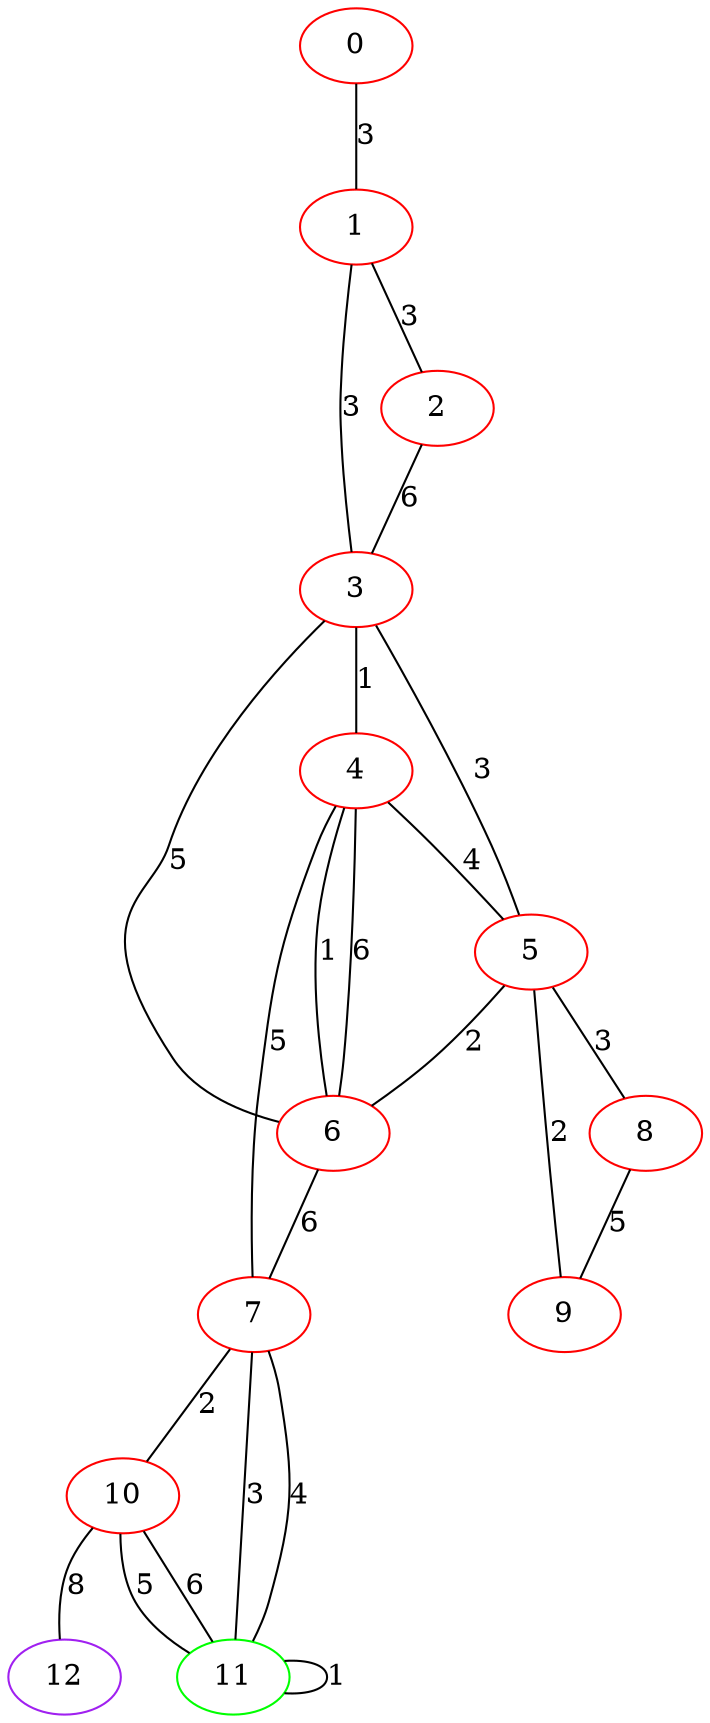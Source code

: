 graph "" {
0 [color=red, weight=1];
1 [color=red, weight=1];
2 [color=red, weight=1];
3 [color=red, weight=1];
4 [color=red, weight=1];
5 [color=red, weight=1];
6 [color=red, weight=1];
7 [color=red, weight=1];
8 [color=red, weight=1];
9 [color=red, weight=1];
10 [color=red, weight=1];
11 [color=green, weight=2];
12 [color=purple, weight=4];
0 -- 1  [key=0, label=3];
1 -- 2  [key=0, label=3];
1 -- 3  [key=0, label=3];
2 -- 3  [key=0, label=6];
3 -- 4  [key=0, label=1];
3 -- 5  [key=0, label=3];
3 -- 6  [key=0, label=5];
4 -- 5  [key=0, label=4];
4 -- 6  [key=0, label=6];
4 -- 6  [key=1, label=1];
4 -- 7  [key=0, label=5];
5 -- 8  [key=0, label=3];
5 -- 9  [key=0, label=2];
5 -- 6  [key=0, label=2];
6 -- 7  [key=0, label=6];
7 -- 10  [key=0, label=2];
7 -- 11  [key=0, label=3];
7 -- 11  [key=1, label=4];
8 -- 9  [key=0, label=5];
10 -- 11  [key=0, label=5];
10 -- 11  [key=1, label=6];
10 -- 12  [key=0, label=8];
11 -- 11  [key=0, label=1];
}
